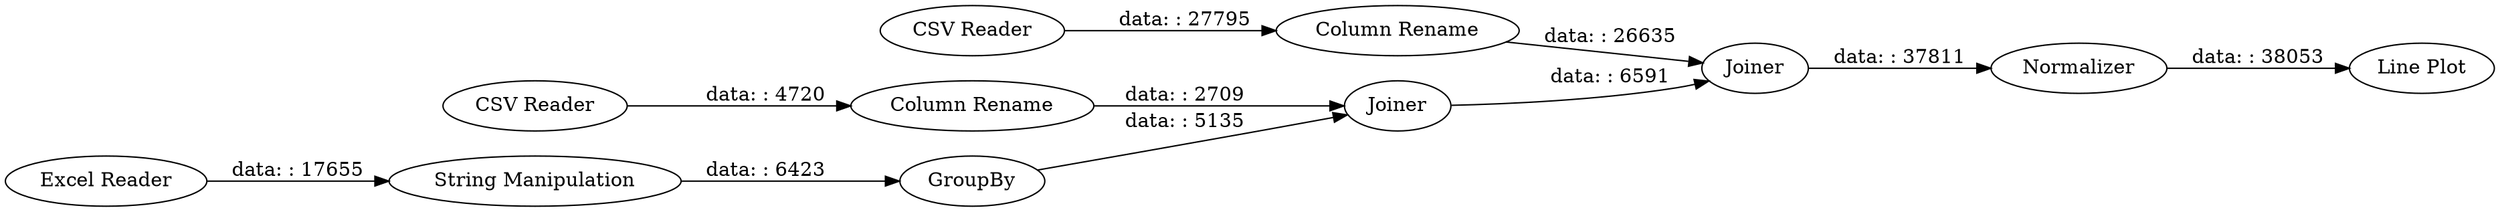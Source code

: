 digraph {
	"-8324577912435818928_5" [label="String Manipulation"]
	"-8324577912435818928_3" [label="CSV Reader"]
	"-8324577912435818928_7" [label="Column Rename"]
	"-8324577912435818928_2" [label="Line Plot"]
	"-8324577912435818928_1" [label="Excel Reader"]
	"-8324577912435818928_69" [label="Column Rename"]
	"-8324577912435818928_74" [label="CSV Reader"]
	"-8324577912435818928_75" [label=Joiner]
	"-8324577912435818928_4" [label=GroupBy]
	"-8324577912435818928_6" [label=Joiner]
	"-8324577912435818928_8" [label=Normalizer]
	"-8324577912435818928_5" -> "-8324577912435818928_4" [label="data: : 6423"]
	"-8324577912435818928_74" -> "-8324577912435818928_69" [label="data: : 27795"]
	"-8324577912435818928_4" -> "-8324577912435818928_6" [label="data: : 5135"]
	"-8324577912435818928_1" -> "-8324577912435818928_5" [label="data: : 17655"]
	"-8324577912435818928_6" -> "-8324577912435818928_75" [label="data: : 6591"]
	"-8324577912435818928_69" -> "-8324577912435818928_75" [label="data: : 26635"]
	"-8324577912435818928_3" -> "-8324577912435818928_7" [label="data: : 4720"]
	"-8324577912435818928_8" -> "-8324577912435818928_2" [label="data: : 38053"]
	"-8324577912435818928_7" -> "-8324577912435818928_6" [label="data: : 2709"]
	"-8324577912435818928_75" -> "-8324577912435818928_8" [label="data: : 37811"]
	rankdir=LR
}
